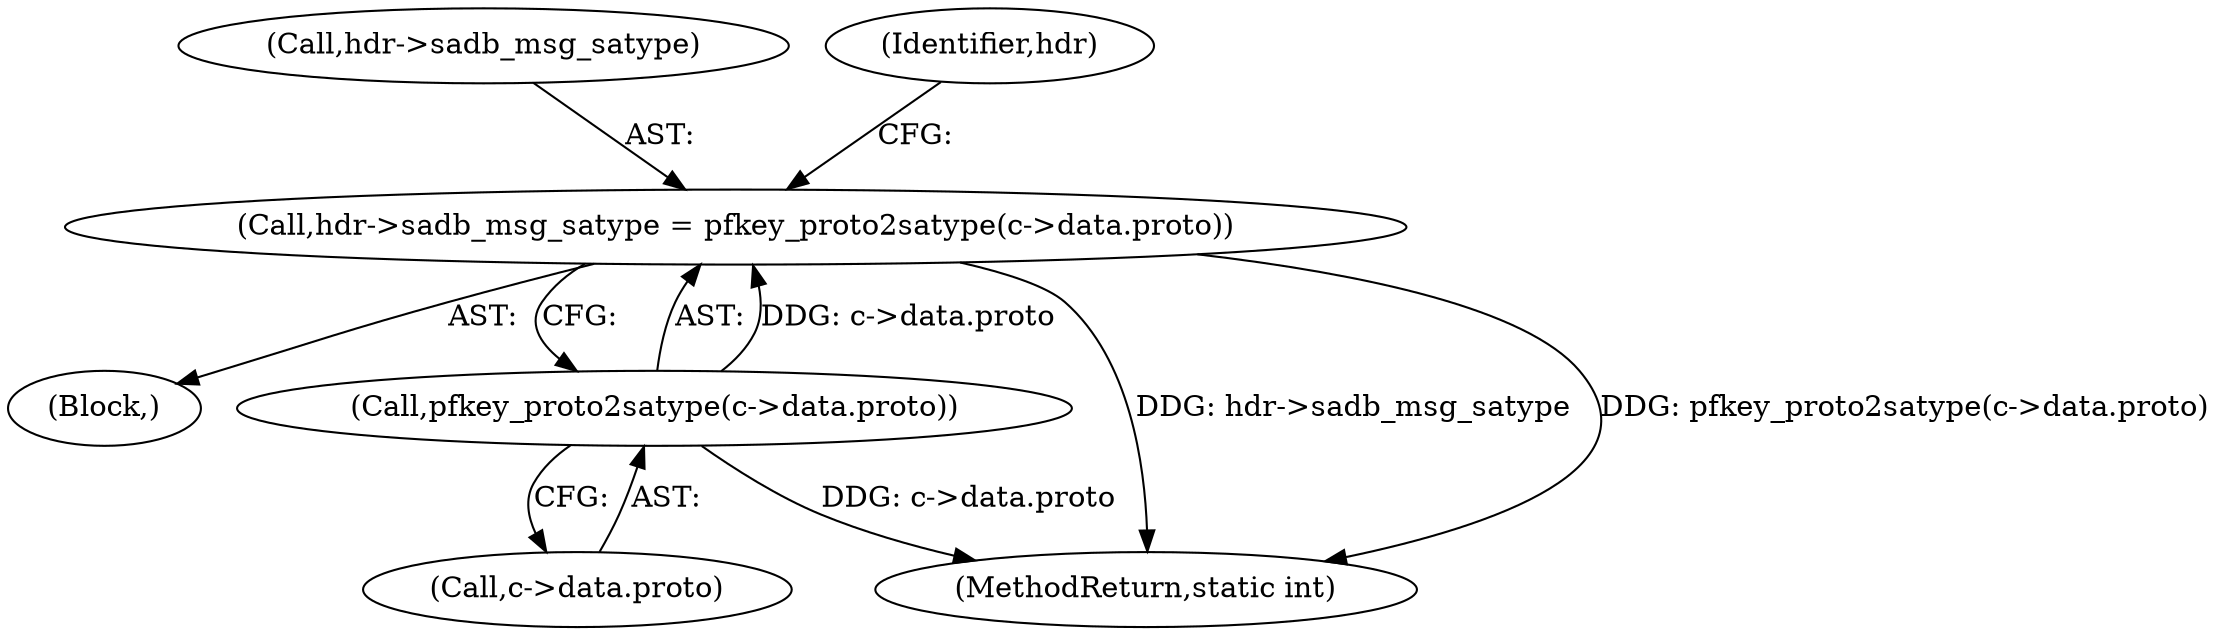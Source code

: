 digraph "0_linux_a5cc68f3d63306d0d288f31edfc2ae6ef8ecd887_0@pointer" {
"1000127" [label="(Call,hdr->sadb_msg_satype = pfkey_proto2satype(c->data.proto))"];
"1000131" [label="(Call,pfkey_proto2satype(c->data.proto))"];
"1000128" [label="(Call,hdr->sadb_msg_satype)"];
"1000131" [label="(Call,pfkey_proto2satype(c->data.proto))"];
"1000102" [label="(Block,)"];
"1000132" [label="(Call,c->data.proto)"];
"1000192" [label="(MethodReturn,static int)"];
"1000139" [label="(Identifier,hdr)"];
"1000127" [label="(Call,hdr->sadb_msg_satype = pfkey_proto2satype(c->data.proto))"];
"1000127" -> "1000102"  [label="AST: "];
"1000127" -> "1000131"  [label="CFG: "];
"1000128" -> "1000127"  [label="AST: "];
"1000131" -> "1000127"  [label="AST: "];
"1000139" -> "1000127"  [label="CFG: "];
"1000127" -> "1000192"  [label="DDG: hdr->sadb_msg_satype"];
"1000127" -> "1000192"  [label="DDG: pfkey_proto2satype(c->data.proto)"];
"1000131" -> "1000127"  [label="DDG: c->data.proto"];
"1000131" -> "1000132"  [label="CFG: "];
"1000132" -> "1000131"  [label="AST: "];
"1000131" -> "1000192"  [label="DDG: c->data.proto"];
}
